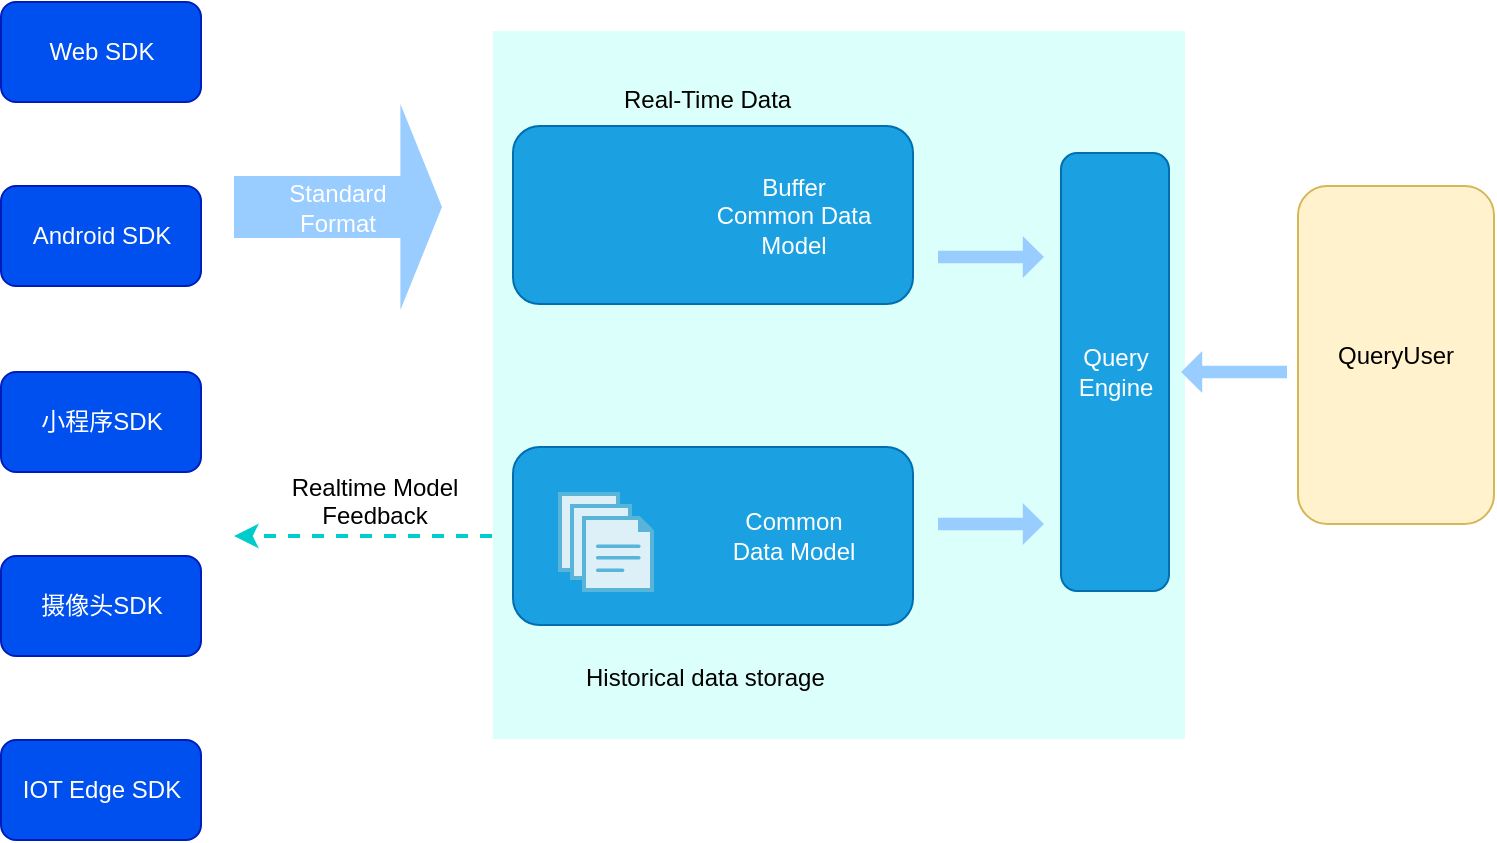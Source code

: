 <mxfile pages="3" version="11.2.5" type="github"><diagram id="sTNVliJ5NPCXDJMtaURN" name="Page-1"><mxGraphModel dx="1422" dy="764" grid="0" gridSize="10" guides="1" tooltips="1" connect="1" arrows="1" fold="1" page="1" pageScale="1" pageWidth="850" pageHeight="1100" math="0" shadow="0"><root><mxCell id="0"/><mxCell id="1" parent="0"/><mxCell id="n7ZZHPIKfGEFJXlv4jse-20" value="" style="rounded=0;whiteSpace=wrap;html=1;fillColor=#DBFFFA;strokeColor=#FFFFFF;fontColor=#333333;" parent="1" vertex="1"><mxGeometry x="298" y="374" width="347" height="355" as="geometry"/></mxCell><mxCell id="n7ZZHPIKfGEFJXlv4jse-1" value="Web SDK" style="rounded=1;whiteSpace=wrap;html=1;strokeColor=#001DBC;fillColor=#0050ef;fontColor=#ffffff;" parent="1" vertex="1"><mxGeometry x="52.5" y="360" width="100" height="50" as="geometry"/></mxCell><mxCell id="n7ZZHPIKfGEFJXlv4jse-2" value="Android SDK" style="rounded=1;whiteSpace=wrap;html=1;strokeColor=#001DBC;fillColor=#0050ef;fontColor=#ffffff;" parent="1" vertex="1"><mxGeometry x="52.5" y="452" width="100" height="50" as="geometry"/></mxCell><mxCell id="n7ZZHPIKfGEFJXlv4jse-3" value="小程序SDK" style="rounded=1;whiteSpace=wrap;html=1;strokeColor=#001DBC;fillColor=#0050ef;fontColor=#ffffff;" parent="1" vertex="1"><mxGeometry x="52.5" y="545" width="100" height="50" as="geometry"/></mxCell><mxCell id="n7ZZHPIKfGEFJXlv4jse-4" value="摄像头SDK" style="rounded=1;whiteSpace=wrap;html=1;strokeColor=#001DBC;fillColor=#0050ef;fontColor=#ffffff;" parent="1" vertex="1"><mxGeometry x="52.5" y="637" width="100" height="50" as="geometry"/></mxCell><mxCell id="n7ZZHPIKfGEFJXlv4jse-5" value="IOT Edge SDK" style="rounded=1;whiteSpace=wrap;html=1;strokeColor=#001DBC;fillColor=#0050ef;fontColor=#ffffff;" parent="1" vertex="1"><mxGeometry x="52.5" y="729" width="100" height="50" as="geometry"/></mxCell><mxCell id="n7ZZHPIKfGEFJXlv4jse-6" value="&lt;blockquote style=&quot;margin: 0 0 0 40px ; border: none ; padding: 0px&quot;&gt;&lt;blockquote style=&quot;margin: 0 0 0 40px ; border: none ; padding: 0px&quot;&gt;Buffer&lt;/blockquote&gt;&lt;blockquote style=&quot;margin: 0 0 0 40px ; border: none ; padding: 0px&quot;&gt;Common Data&lt;/blockquote&gt;&lt;blockquote style=&quot;margin: 0 0 0 40px ; border: none ; padding: 0px&quot;&gt;Model&lt;/blockquote&gt;&lt;/blockquote&gt;" style="rounded=1;whiteSpace=wrap;html=1;strokeColor=#006EAF;fillColor=#1ba1e2;fontColor=#ffffff;" parent="1" vertex="1"><mxGeometry x="308.5" y="422" width="200" height="89" as="geometry"/></mxCell><mxCell id="n7ZZHPIKfGEFJXlv4jse-13" value="" style="edgeStyle=orthogonalEdgeStyle;rounded=1;orthogonalLoop=1;jettySize=auto;html=1;dashed=1;strokeWidth=2;strokeColor=#00CCCC;" parent="1" edge="1"><mxGeometry relative="1" as="geometry"><mxPoint x="298" y="627" as="sourcePoint"/><mxPoint x="169" y="627" as="targetPoint"/></mxGeometry></mxCell><mxCell id="n7ZZHPIKfGEFJXlv4jse-7" value="&lt;blockquote style=&quot;margin: 0 0 0 40px ; border: none ; padding: 0px&quot;&gt;&lt;blockquote style=&quot;margin: 0 0 0 40px ; border: none ; padding: 0px&quot;&gt;Common&lt;/blockquote&gt;&lt;blockquote style=&quot;margin: 0 0 0 40px ; border: none ; padding: 0px&quot;&gt;Data Model&lt;/blockquote&gt;&lt;/blockquote&gt;" style="rounded=1;whiteSpace=wrap;html=1;strokeColor=#006EAF;fillColor=#1ba1e2;fontColor=#ffffff;align=center;" parent="1" vertex="1"><mxGeometry x="308.5" y="582.5" width="200" height="89" as="geometry"/></mxCell><mxCell id="n7ZZHPIKfGEFJXlv4jse-8" value="Real-Time Data" style="text;html=1;resizable=0;points=[];autosize=1;align=left;verticalAlign=top;spacingTop=-4;" parent="1" vertex="1"><mxGeometry x="361.5" y="399" width="94" height="14" as="geometry"/></mxCell><mxCell id="n7ZZHPIKfGEFJXlv4jse-9" value="Historical data storage" style="text;html=1;resizable=0;points=[];autosize=1;align=left;verticalAlign=top;spacingTop=-4;" parent="1" vertex="1"><mxGeometry x="342.5" y="688" width="129" height="14" as="geometry"/></mxCell><mxCell id="n7ZZHPIKfGEFJXlv4jse-10" value="Query&lt;br&gt;Engine" style="rounded=1;whiteSpace=wrap;html=1;strokeColor=#006EAF;fillColor=#1ba1e2;fontColor=#ffffff;" parent="1" vertex="1"><mxGeometry x="582.5" y="435.5" width="54" height="219" as="geometry"/></mxCell><mxCell id="n7ZZHPIKfGEFJXlv4jse-11" value="QueryUser" style="rounded=1;whiteSpace=wrap;html=1;strokeColor=#d6b656;fillColor=#fff2cc;" parent="1" vertex="1"><mxGeometry x="701" y="452" width="98" height="169" as="geometry"/></mxCell><mxCell id="n7ZZHPIKfGEFJXlv4jse-14" value="Realtime Model&lt;br&gt;Feedback" style="text;html=1;resizable=0;points=[];autosize=1;align=center;verticalAlign=top;spacingTop=-4;" parent="1" vertex="1"><mxGeometry x="192.5" y="593" width="93" height="28" as="geometry"/></mxCell><mxCell id="n7ZZHPIKfGEFJXlv4jse-15" value="&lt;font color=&quot;#ffffff&quot;&gt;Standard&lt;br&gt;Format&lt;/font&gt;" style="shape=singleArrow;whiteSpace=wrap;html=1;shadow=0;comic=0;perimeterSpacing=0;fillColor=#99CCFF;strokeColor=none;" parent="1" vertex="1"><mxGeometry x="169" y="411" width="104" height="103" as="geometry"/></mxCell><mxCell id="n7ZZHPIKfGEFJXlv4jse-16" value="" style="shape=singleArrow;whiteSpace=wrap;html=1;shadow=0;comic=0;perimeterSpacing=0;fillColor=#99CCFF;strokeColor=none;" parent="1" vertex="1"><mxGeometry x="521" y="477" width="53" height="21" as="geometry"/></mxCell><mxCell id="n7ZZHPIKfGEFJXlv4jse-17" value="" style="shape=singleArrow;whiteSpace=wrap;html=1;shadow=0;comic=0;perimeterSpacing=0;fillColor=#99CCFF;strokeColor=none;" parent="1" vertex="1"><mxGeometry x="521" y="610.5" width="53" height="21" as="geometry"/></mxCell><mxCell id="n7ZZHPIKfGEFJXlv4jse-18" value="" style="shape=singleArrow;whiteSpace=wrap;html=1;shadow=0;comic=0;perimeterSpacing=0;fillColor=#99CCFF;strokeColor=none;rotation=180;" parent="1" vertex="1"><mxGeometry x="642.5" y="534.5" width="53" height="21" as="geometry"/></mxCell><mxCell id="n7ZZHPIKfGEFJXlv4jse-22" value="" style="shape=image;html=1;verticalAlign=top;verticalLabelPosition=bottom;labelBackgroundColor=#ffffff;imageAspect=0;aspect=fixed;image=https://cdn1.iconfinder.com/data/icons/windows8_icons_iconpharm/26/timeline.png;shadow=0;comic=0;fillColor=#DBFFFA;" parent="1" vertex="1"><mxGeometry x="336" y="449.5" width="38" height="38" as="geometry"/></mxCell><mxCell id="n7ZZHPIKfGEFJXlv4jse-23" value="" style="aspect=fixed;html=1;perimeter=none;align=center;shadow=0;dashed=0;image;fontSize=12;image=img/lib/mscae/Files.svg;comic=0;fillColor=#DBFFFA;" parent="1" vertex="1"><mxGeometry x="331" y="605" width="48" height="50" as="geometry"/></mxCell></root></mxGraphModel></diagram><diagram id="k0lT1C4kXHR9utZWfcJm" name="IOTA架构 --- 数据流转过程"><mxGraphModel dx="1422" dy="764" grid="1" gridSize="10" guides="1" tooltips="1" connect="1" arrows="1" fold="1" page="1" pageScale="1" pageWidth="827" pageHeight="1169" math="0" shadow="0"><root><mxCell id="8oczBjVsnfA-27UKkpkj-0"/><mxCell id="8oczBjVsnfA-27UKkpkj-1" parent="8oczBjVsnfA-27UKkpkj-0"/><mxCell id="U9lF_9IdNgKJqnYiqkZm-22" value="" style="rounded=0;whiteSpace=wrap;html=1;fillColor=#f5f5f5;strokeColor=none;fontColor=#333333;" vertex="1" parent="8oczBjVsnfA-27UKkpkj-1"><mxGeometry x="279" y="380" width="565" height="390" as="geometry"/></mxCell><mxCell id="U9lF_9IdNgKJqnYiqkZm-2" value="" style="edgeStyle=orthogonalEdgeStyle;rounded=0;orthogonalLoop=1;jettySize=auto;html=1;" edge="1" parent="8oczBjVsnfA-27UKkpkj-1" source="U9lF_9IdNgKJqnYiqkZm-0" target="U9lF_9IdNgKJqnYiqkZm-1"><mxGeometry relative="1" as="geometry"/></mxCell><mxCell id="U9lF_9IdNgKJqnYiqkZm-0" value="SDK" style="rounded=1;whiteSpace=wrap;html=1;strokeColor=#001DBC;fillColor=#0050ef;fontColor=#ffffff;" vertex="1" parent="8oczBjVsnfA-27UKkpkj-1"><mxGeometry x="94" y="370" width="103" height="40" as="geometry"/></mxCell><mxCell id="U9lF_9IdNgKJqnYiqkZm-4" value="" style="edgeStyle=orthogonalEdgeStyle;rounded=0;orthogonalLoop=1;jettySize=auto;html=1;" edge="1" parent="8oczBjVsnfA-27UKkpkj-1" source="U9lF_9IdNgKJqnYiqkZm-1" target="U9lF_9IdNgKJqnYiqkZm-3"><mxGeometry relative="1" as="geometry"/></mxCell><mxCell id="U9lF_9IdNgKJqnYiqkZm-1" value="采集模块（Netty）" style="rounded=1;whiteSpace=wrap;html=1;strokeColor=#001DBC;fillColor=#0050ef;fontColor=#ffffff;" vertex="1" parent="8oczBjVsnfA-27UKkpkj-1"><mxGeometry x="74" y="460" width="143" height="50" as="geometry"/></mxCell><mxCell id="U9lF_9IdNgKJqnYiqkZm-6" value="" style="edgeStyle=orthogonalEdgeStyle;rounded=0;orthogonalLoop=1;jettySize=auto;html=1;" edge="1" parent="8oczBjVsnfA-27UKkpkj-1" source="U9lF_9IdNgKJqnYiqkZm-3" target="U9lF_9IdNgKJqnYiqkZm-5"><mxGeometry relative="1" as="geometry"/></mxCell><mxCell id="U9lF_9IdNgKJqnYiqkZm-3" value="Kafka集群" style="rounded=1;whiteSpace=wrap;html=1;strokeColor=#001DBC;fillColor=#0050ef;fontColor=#ffffff;" vertex="1" parent="8oczBjVsnfA-27UKkpkj-1"><mxGeometry x="296.5" y="460" width="100" height="50" as="geometry"/></mxCell><mxCell id="U9lF_9IdNgKJqnYiqkZm-8" value="" style="edgeStyle=orthogonalEdgeStyle;rounded=0;orthogonalLoop=1;jettySize=auto;html=1;" edge="1" parent="8oczBjVsnfA-27UKkpkj-1" source="U9lF_9IdNgKJqnYiqkZm-5" target="U9lF_9IdNgKJqnYiqkZm-7"><mxGeometry relative="1" as="geometry"/></mxCell><mxCell id="U9lF_9IdNgKJqnYiqkZm-5" value="Kafka消费者" style="rounded=1;whiteSpace=wrap;html=1;strokeColor=#001DBC;fillColor=#0050ef;fontColor=#ffffff;" vertex="1" parent="8oczBjVsnfA-27UKkpkj-1"><mxGeometry x="476.5" y="460" width="100" height="50" as="geometry"/></mxCell><mxCell id="U9lF_9IdNgKJqnYiqkZm-10" value="" style="edgeStyle=orthogonalEdgeStyle;rounded=0;orthogonalLoop=1;jettySize=auto;html=1;" edge="1" parent="8oczBjVsnfA-27UKkpkj-1" source="U9lF_9IdNgKJqnYiqkZm-7" target="U9lF_9IdNgKJqnYiqkZm-9"><mxGeometry relative="1" as="geometry"/></mxCell><mxCell id="U9lF_9IdNgKJqnYiqkZm-7" value="HBase缓冲区" style="rounded=1;whiteSpace=wrap;html=1;strokeColor=#001DBC;fillColor=#0050ef;fontColor=#ffffff;" vertex="1" parent="8oczBjVsnfA-27UKkpkj-1"><mxGeometry x="644" y="460" width="100" height="50" as="geometry"/></mxCell><mxCell id="U9lF_9IdNgKJqnYiqkZm-19" style="edgeStyle=orthogonalEdgeStyle;rounded=0;orthogonalLoop=1;jettySize=auto;html=1;exitX=0;exitY=0.75;exitDx=0;exitDy=0;entryX=0;entryY=0.5;entryDx=0;entryDy=0;" edge="1" parent="8oczBjVsnfA-27UKkpkj-1" source="U9lF_9IdNgKJqnYiqkZm-9" target="U9lF_9IdNgKJqnYiqkZm-18"><mxGeometry relative="1" as="geometry"/></mxCell><mxCell id="U9lF_9IdNgKJqnYiqkZm-9" value="HDFS存储（ORC）&lt;br&gt;&lt;br&gt;&lt;font color=&quot;#000000&quot;&gt;Historical Data&lt;/font&gt;" style="rounded=1;whiteSpace=wrap;html=1;strokeColor=#001DBC;fillColor=#0050ef;fontColor=#ffffff;align=center;" vertex="1" parent="8oczBjVsnfA-27UKkpkj-1"><mxGeometry x="610" y="580" width="168" height="80" as="geometry"/></mxCell><mxCell id="U9lF_9IdNgKJqnYiqkZm-12" style="edgeStyle=orthogonalEdgeStyle;rounded=0;orthogonalLoop=1;jettySize=auto;html=1;" edge="1" parent="8oczBjVsnfA-27UKkpkj-1" source="U9lF_9IdNgKJqnYiqkZm-11" target="U9lF_9IdNgKJqnYiqkZm-9"><mxGeometry relative="1" as="geometry"/></mxCell><mxCell id="U9lF_9IdNgKJqnYiqkZm-11" value="历史数据导入" style="rounded=1;whiteSpace=wrap;html=1;strokeColor=#001DBC;fillColor=#0050ef;fontColor=#ffffff;" vertex="1" parent="8oczBjVsnfA-27UKkpkj-1"><mxGeometry x="304" y="600" width="160" height="40" as="geometry"/></mxCell><mxCell id="U9lF_9IdNgKJqnYiqkZm-17" value="格式化" style="text;html=1;resizable=0;points=[];autosize=1;align=left;verticalAlign=top;spacingTop=-4;" vertex="1" parent="8oczBjVsnfA-27UKkpkj-1"><mxGeometry x="512" y="630" width="50" height="20" as="geometry"/></mxCell><mxCell id="U9lF_9IdNgKJqnYiqkZm-20" style="edgeStyle=orthogonalEdgeStyle;rounded=0;orthogonalLoop=1;jettySize=auto;html=1;exitX=1;exitY=0.5;exitDx=0;exitDy=0;entryX=1;entryY=0.75;entryDx=0;entryDy=0;" edge="1" parent="8oczBjVsnfA-27UKkpkj-1" source="U9lF_9IdNgKJqnYiqkZm-18" target="U9lF_9IdNgKJqnYiqkZm-9"><mxGeometry relative="1" as="geometry"><Array as="points"><mxPoint x="794" y="715"/><mxPoint x="794" y="640"/></Array></mxGeometry></mxCell><mxCell id="U9lF_9IdNgKJqnYiqkZm-18" value="MergerMR&lt;br&gt;合并小文件" style="rounded=1;whiteSpace=wrap;html=1;strokeColor=#001DBC;fillColor=#0050ef;fontColor=#ffffff;" vertex="1" parent="8oczBjVsnfA-27UKkpkj-1"><mxGeometry x="644" y="690" width="100" height="50" as="geometry"/></mxCell><mxCell id="U9lF_9IdNgKJqnYiqkZm-21" value="Ingestion" style="text;html=1;resizable=0;points=[];autosize=1;align=left;verticalAlign=top;spacingTop=-4;" vertex="1" parent="8oczBjVsnfA-27UKkpkj-1"><mxGeometry x="187" y="433" width="60" height="20" as="geometry"/></mxCell><mxCell id="U9lF_9IdNgKJqnYiqkZm-24" style="edgeStyle=orthogonalEdgeStyle;rounded=0;orthogonalLoop=1;jettySize=auto;html=1;entryX=1;entryY=0.5;entryDx=0;entryDy=0;" edge="1" parent="8oczBjVsnfA-27UKkpkj-1" source="U9lF_9IdNgKJqnYiqkZm-23" target="U9lF_9IdNgKJqnYiqkZm-7"><mxGeometry relative="1" as="geometry"/></mxCell><mxCell id="U9lF_9IdNgKJqnYiqkZm-25" style="edgeStyle=orthogonalEdgeStyle;rounded=0;orthogonalLoop=1;jettySize=auto;html=1;entryX=1;entryY=0.5;entryDx=0;entryDy=0;" edge="1" parent="8oczBjVsnfA-27UKkpkj-1" source="U9lF_9IdNgKJqnYiqkZm-23" target="U9lF_9IdNgKJqnYiqkZm-9"><mxGeometry relative="1" as="geometry"><Array as="points"><mxPoint x="834" y="550"/><mxPoint x="834" y="620"/></Array></mxGeometry></mxCell><mxCell id="U9lF_9IdNgKJqnYiqkZm-23" value="查询引擎（Presto）" style="rounded=1;whiteSpace=wrap;html=1;strokeColor=#001DBC;fillColor=#0050ef;fontColor=#ffffff;" vertex="1" parent="8oczBjVsnfA-27UKkpkj-1"><mxGeometry x="924" y="525" width="100" height="50" as="geometry"/></mxCell><mxCell id="U9lF_9IdNgKJqnYiqkZm-26" value="Real-Time Data" style="text;html=1;resizable=0;points=[];autosize=1;align=left;verticalAlign=top;spacingTop=-4;fontStyle=1;fontSize=14;" vertex="1" parent="8oczBjVsnfA-27UKkpkj-1"><mxGeometry x="648" y="400" width="100" height="20" as="geometry"/></mxCell><mxCell id="U9lF_9IdNgKJqnYiqkZm-27" value="Buffer" style="text;html=1;resizable=0;points=[];autosize=1;align=left;verticalAlign=top;spacingTop=-4;fontSize=12;" vertex="1" parent="8oczBjVsnfA-27UKkpkj-1"><mxGeometry x="673" y="430" width="50" height="20" as="geometry"/></mxCell><mxCell id="U9lF_9IdNgKJqnYiqkZm-28" value="缓存落地" style="text;html=1;resizable=0;points=[];autosize=1;align=left;verticalAlign=top;spacingTop=-4;fontSize=12;" vertex="1" parent="8oczBjVsnfA-27UKkpkj-1"><mxGeometry x="714" y="540" width="60" height="20" as="geometry"/></mxCell><mxCell id="U9lF_9IdNgKJqnYiqkZm-29" value="DumpMR" style="text;html=1;resizable=0;points=[];autosize=1;align=left;verticalAlign=top;spacingTop=-4;fontSize=12;" vertex="1" parent="8oczBjVsnfA-27UKkpkj-1"><mxGeometry x="613" y="544" width="70" height="20" as="geometry"/></mxCell><mxCell id="U9lF_9IdNgKJqnYiqkZm-30" value="EventMR" style="text;html=1;resizable=0;points=[];autosize=1;align=left;verticalAlign=top;spacingTop=-4;fontSize=12;" vertex="1" parent="8oczBjVsnfA-27UKkpkj-1"><mxGeometry x="496.5" y="430" width="60" height="20" as="geometry"/></mxCell><mxCell id="U9lF_9IdNgKJqnYiqkZm-31" value="ProfileMR" style="text;html=1;resizable=0;points=[];autosize=1;align=left;verticalAlign=top;spacingTop=-4;fontSize=12;" vertex="1" parent="8oczBjVsnfA-27UKkpkj-1"><mxGeometry x="485" y="520" width="70" height="20" as="geometry"/></mxCell><mxCell id="U9lF_9IdNgKJqnYiqkZm-32" value="调度" style="text;html=1;resizable=0;points=[];autosize=1;align=left;verticalAlign=top;spacingTop=-4;fontSize=14;fontStyle=1" vertex="1" parent="8oczBjVsnfA-27UKkpkj-1"><mxGeometry x="296.5" y="740" width="40" height="20" as="geometry"/></mxCell></root></mxGraphModel></diagram><diagram id="hyogaqBI34FITgt8ISVk" name="IOTA架构 --- 数据采集(Ingestion)"><mxGraphModel dx="1422" dy="764" grid="1" gridSize="10" guides="1" tooltips="1" connect="1" arrows="1" fold="1" page="1" pageScale="1" pageWidth="827" pageHeight="1169" math="0" shadow="0"><root><mxCell id="Q9vtEFaDNhs0gT4LUkmw-0"/><mxCell id="Q9vtEFaDNhs0gT4LUkmw-1" parent="Q9vtEFaDNhs0gT4LUkmw-0"/><mxCell id="CLhsSBFjYFST-v-kxNXn-23" style="edgeStyle=none;rounded=0;orthogonalLoop=1;jettySize=auto;html=1;exitX=1;exitY=0.5;exitDx=0;exitDy=0;entryX=0;entryY=0.5;entryDx=0;entryDy=0;fontSize=14;" edge="1" parent="Q9vtEFaDNhs0gT4LUkmw-1" source="CLhsSBFjYFST-v-kxNXn-3" target="CLhsSBFjYFST-v-kxNXn-16"><mxGeometry relative="1" as="geometry"/></mxCell><mxCell id="CLhsSBFjYFST-v-kxNXn-24" style="edgeStyle=none;rounded=0;orthogonalLoop=1;jettySize=auto;html=1;exitX=1;exitY=0.5;exitDx=0;exitDy=0;entryX=0;entryY=0.75;entryDx=0;entryDy=0;fontSize=14;" edge="1" parent="Q9vtEFaDNhs0gT4LUkmw-1" source="CLhsSBFjYFST-v-kxNXn-3" target="CLhsSBFjYFST-v-kxNXn-7"><mxGeometry relative="1" as="geometry"/></mxCell><mxCell id="CLhsSBFjYFST-v-kxNXn-26" style="edgeStyle=none;rounded=0;orthogonalLoop=1;jettySize=auto;html=1;exitX=1;exitY=0.5;exitDx=0;exitDy=0;fontSize=14;" edge="1" parent="Q9vtEFaDNhs0gT4LUkmw-1" source="CLhsSBFjYFST-v-kxNXn-3"><mxGeometry relative="1" as="geometry"><mxPoint x="600" y="315" as="targetPoint"/></mxGeometry></mxCell><mxCell id="CLhsSBFjYFST-v-kxNXn-3" value="LVS" style="rounded=1;whiteSpace=wrap;html=1;strokeColor=#001DBC;fillColor=#0050ef;fontColor=#ffffff;" vertex="1" parent="Q9vtEFaDNhs0gT4LUkmw-1"><mxGeometry x="382" y="165" width="103" height="40" as="geometry"/></mxCell><mxCell id="CLhsSBFjYFST-v-kxNXn-20" style="edgeStyle=none;rounded=0;orthogonalLoop=1;jettySize=auto;html=1;entryX=0;entryY=0.75;entryDx=0;entryDy=0;fontSize=14;exitX=1;exitY=0.5;exitDx=0;exitDy=0;" edge="1" parent="Q9vtEFaDNhs0gT4LUkmw-1" source="CLhsSBFjYFST-v-kxNXn-4" target="CLhsSBFjYFST-v-kxNXn-7"><mxGeometry relative="1" as="geometry"/></mxCell><mxCell id="CLhsSBFjYFST-v-kxNXn-21" style="edgeStyle=none;rounded=0;orthogonalLoop=1;jettySize=auto;html=1;exitX=1;exitY=0.5;exitDx=0;exitDy=0;entryX=0;entryY=0.5;entryDx=0;entryDy=0;fontSize=14;" edge="1" parent="Q9vtEFaDNhs0gT4LUkmw-1" source="CLhsSBFjYFST-v-kxNXn-4" target="CLhsSBFjYFST-v-kxNXn-16"><mxGeometry relative="1" as="geometry"/></mxCell><mxCell id="CLhsSBFjYFST-v-kxNXn-22" style="edgeStyle=none;rounded=0;orthogonalLoop=1;jettySize=auto;html=1;exitX=1;exitY=0.5;exitDx=0;exitDy=0;entryX=0;entryY=0.5;entryDx=0;entryDy=0;fontSize=14;" edge="1" parent="Q9vtEFaDNhs0gT4LUkmw-1" source="CLhsSBFjYFST-v-kxNXn-4" target="CLhsSBFjYFST-v-kxNXn-17"><mxGeometry relative="1" as="geometry"/></mxCell><mxCell id="CLhsSBFjYFST-v-kxNXn-4" value="LVS" style="rounded=1;whiteSpace=wrap;html=1;strokeColor=#001DBC;fillColor=#0050ef;fontColor=#ffffff;" vertex="1" parent="Q9vtEFaDNhs0gT4LUkmw-1"><mxGeometry x="382" y="265" width="103" height="40" as="geometry"/></mxCell><mxCell id="CLhsSBFjYFST-v-kxNXn-29" style="edgeStyle=none;rounded=0;orthogonalLoop=1;jettySize=auto;html=1;exitX=1;exitY=0.5;exitDx=0;exitDy=0;fontSize=14;" edge="1" parent="Q9vtEFaDNhs0gT4LUkmw-1" source="CLhsSBFjYFST-v-kxNXn-7"><mxGeometry relative="1" as="geometry"><mxPoint x="820" y="235" as="targetPoint"/></mxGeometry></mxCell><mxCell id="CLhsSBFjYFST-v-kxNXn-7" value="Netty" style="rounded=1;whiteSpace=wrap;html=1;strokeColor=#001DBC;fillColor=#0050ef;fontColor=#ffffff;" vertex="1" parent="Q9vtEFaDNhs0gT4LUkmw-1"><mxGeometry x="600" y="153" width="103" height="40" as="geometry"/></mxCell><mxCell id="CLhsSBFjYFST-v-kxNXn-13" value="" style="group" vertex="1" connectable="0" parent="Q9vtEFaDNhs0gT4LUkmw-1"><mxGeometry x="830" y="215" width="123" height="60" as="geometry"/></mxCell><mxCell id="CLhsSBFjYFST-v-kxNXn-8" value="Kafka" style="rounded=1;whiteSpace=wrap;html=1;strokeColor=#001DBC;fillColor=#0050ef;fontColor=#ffffff;" vertex="1" parent="CLhsSBFjYFST-v-kxNXn-13"><mxGeometry width="103" height="40" as="geometry"/></mxCell><mxCell id="CLhsSBFjYFST-v-kxNXn-11" value="Kafka" style="rounded=1;whiteSpace=wrap;html=1;strokeColor=#001DBC;fillColor=#0050ef;fontColor=#ffffff;" vertex="1" parent="CLhsSBFjYFST-v-kxNXn-13"><mxGeometry x="10" y="10" width="103" height="40" as="geometry"/></mxCell><mxCell id="CLhsSBFjYFST-v-kxNXn-12" value="Kafka" style="rounded=1;whiteSpace=wrap;html=1;strokeColor=#001DBC;fillColor=#0050ef;fontColor=#ffffff;" vertex="1" parent="CLhsSBFjYFST-v-kxNXn-13"><mxGeometry x="20" y="20" width="103" height="40" as="geometry"/></mxCell><mxCell id="CLhsSBFjYFST-v-kxNXn-14" value="" style="group" vertex="1" connectable="0" parent="Q9vtEFaDNhs0gT4LUkmw-1"><mxGeometry x="114" y="215" width="123" height="60" as="geometry"/></mxCell><mxCell id="CLhsSBFjYFST-v-kxNXn-0" value="SDK" style="rounded=1;whiteSpace=wrap;html=1;strokeColor=#001DBC;fillColor=#0050ef;fontColor=#ffffff;" vertex="1" parent="CLhsSBFjYFST-v-kxNXn-14"><mxGeometry width="103" height="40" as="geometry"/></mxCell><mxCell id="CLhsSBFjYFST-v-kxNXn-1" value="SDK" style="rounded=1;whiteSpace=wrap;html=1;strokeColor=#001DBC;fillColor=#0050ef;fontColor=#ffffff;" vertex="1" parent="CLhsSBFjYFST-v-kxNXn-14"><mxGeometry x="10" y="10" width="103" height="40" as="geometry"/></mxCell><mxCell id="CLhsSBFjYFST-v-kxNXn-2" value="SDK" style="rounded=1;whiteSpace=wrap;html=1;strokeColor=#001DBC;fillColor=#0050ef;fontColor=#ffffff;" vertex="1" parent="CLhsSBFjYFST-v-kxNXn-14"><mxGeometry x="20" y="20" width="103" height="40" as="geometry"/></mxCell><mxCell id="CLhsSBFjYFST-v-kxNXn-15" value="Server Load Balancer" style="text;html=1;resizable=0;points=[];autosize=1;align=left;verticalAlign=top;spacingTop=-4;fontSize=14;" vertex="1" parent="Q9vtEFaDNhs0gT4LUkmw-1"><mxGeometry x="358.5" y="340" width="150" height="20" as="geometry"/></mxCell><mxCell id="CLhsSBFjYFST-v-kxNXn-28" style="edgeStyle=none;rounded=0;orthogonalLoop=1;jettySize=auto;html=1;fontSize=14;" edge="1" parent="Q9vtEFaDNhs0gT4LUkmw-1" source="CLhsSBFjYFST-v-kxNXn-16"><mxGeometry relative="1" as="geometry"><mxPoint x="820" y="245" as="targetPoint"/></mxGeometry></mxCell><mxCell id="CLhsSBFjYFST-v-kxNXn-16" value="Netty" style="rounded=1;whiteSpace=wrap;html=1;strokeColor=#001DBC;fillColor=#0050ef;fontColor=#ffffff;" vertex="1" parent="Q9vtEFaDNhs0gT4LUkmw-1"><mxGeometry x="600" y="224" width="103" height="40" as="geometry"/></mxCell><mxCell id="CLhsSBFjYFST-v-kxNXn-27" style="edgeStyle=none;rounded=0;orthogonalLoop=1;jettySize=auto;html=1;exitX=1;exitY=0.5;exitDx=0;exitDy=0;entryX=0;entryY=1;entryDx=0;entryDy=0;entryPerimeter=0;fontSize=14;" edge="1" parent="Q9vtEFaDNhs0gT4LUkmw-1" source="CLhsSBFjYFST-v-kxNXn-17" target="CLhsSBFjYFST-v-kxNXn-8"><mxGeometry relative="1" as="geometry"/></mxCell><mxCell id="CLhsSBFjYFST-v-kxNXn-17" value="Netty" style="rounded=1;whiteSpace=wrap;html=1;strokeColor=#001DBC;fillColor=#0050ef;fontColor=#ffffff;" vertex="1" parent="Q9vtEFaDNhs0gT4LUkmw-1"><mxGeometry x="600" y="295" width="103" height="40" as="geometry"/></mxCell><mxCell id="CLhsSBFjYFST-v-kxNXn-18" style="rounded=0;orthogonalLoop=1;jettySize=auto;html=1;entryX=0;entryY=0.5;entryDx=0;entryDy=0;fontSize=14;" edge="1" parent="Q9vtEFaDNhs0gT4LUkmw-1" source="CLhsSBFjYFST-v-kxNXn-2" target="CLhsSBFjYFST-v-kxNXn-3"><mxGeometry relative="1" as="geometry"/></mxCell><mxCell id="CLhsSBFjYFST-v-kxNXn-19" style="edgeStyle=none;rounded=0;orthogonalLoop=1;jettySize=auto;html=1;exitX=1;exitY=0.5;exitDx=0;exitDy=0;entryX=0;entryY=0.5;entryDx=0;entryDy=0;fontSize=14;" edge="1" parent="Q9vtEFaDNhs0gT4LUkmw-1" source="CLhsSBFjYFST-v-kxNXn-2" target="CLhsSBFjYFST-v-kxNXn-4"><mxGeometry relative="1" as="geometry"/></mxCell></root></mxGraphModel></diagram></mxfile>